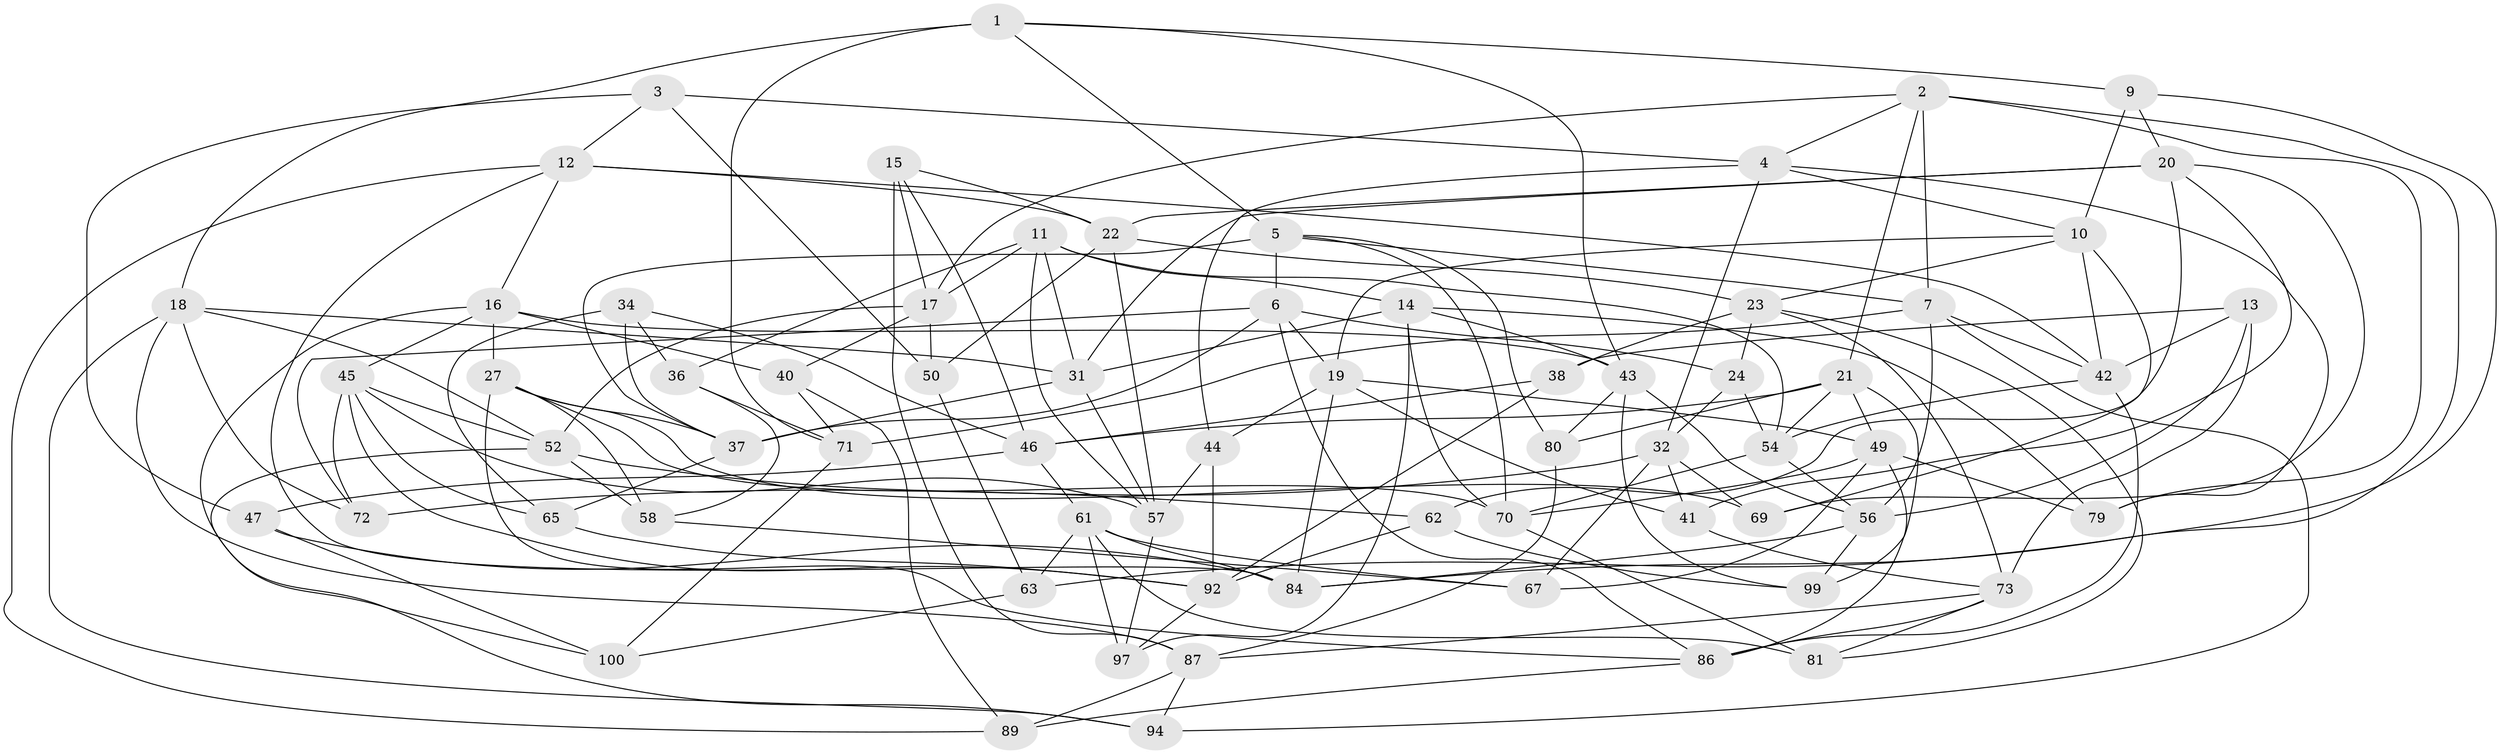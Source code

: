 // original degree distribution, {4: 1.0}
// Generated by graph-tools (version 1.1) at 2025/11/02/27/25 16:11:47]
// undirected, 67 vertices, 172 edges
graph export_dot {
graph [start="1"]
  node [color=gray90,style=filled];
  1 [super="+26"];
  2 [super="+39"];
  3;
  4 [super="+88"];
  5 [super="+8"];
  6 [super="+25"];
  7 [super="+93"];
  9;
  10 [super="+64"];
  11 [super="+35"];
  12 [super="+28"];
  13;
  14 [super="+85"];
  15;
  16 [super="+48"];
  17 [super="+29"];
  18 [super="+76"];
  19 [super="+77"];
  20 [super="+30"];
  21 [super="+33"];
  22 [super="+90"];
  23 [super="+82"];
  24;
  27 [super="+55"];
  31 [super="+83"];
  32 [super="+53"];
  34;
  36;
  37 [super="+101"];
  38;
  40;
  41;
  42 [super="+59"];
  43 [super="+75"];
  44;
  45 [super="+51"];
  46 [super="+66"];
  47;
  49 [super="+68"];
  50;
  52 [super="+102"];
  54 [super="+60"];
  56 [super="+74"];
  57 [super="+104"];
  58;
  61 [super="+106"];
  62;
  63;
  65;
  67;
  69;
  70 [super="+78"];
  71 [super="+105"];
  72;
  73 [super="+95"];
  79;
  80;
  81;
  84 [super="+91"];
  86 [super="+98"];
  87 [super="+103"];
  89;
  92 [super="+96"];
  94;
  97;
  99;
  100;
  1 -- 43;
  1 -- 71 [weight=2];
  1 -- 18;
  1 -- 5;
  1 -- 9;
  2 -- 79;
  2 -- 17;
  2 -- 84;
  2 -- 21;
  2 -- 4;
  2 -- 7;
  3 -- 47;
  3 -- 50;
  3 -- 4;
  3 -- 12;
  4 -- 79;
  4 -- 44;
  4 -- 32;
  4 -- 10;
  5 -- 37;
  5 -- 80;
  5 -- 6;
  5 -- 70;
  5 -- 7;
  6 -- 24;
  6 -- 72;
  6 -- 86;
  6 -- 19;
  6 -- 37;
  7 -- 94;
  7 -- 56;
  7 -- 71;
  7 -- 42;
  9 -- 20;
  9 -- 10;
  9 -- 63;
  10 -- 19;
  10 -- 42;
  10 -- 69;
  10 -- 23;
  11 -- 31;
  11 -- 14;
  11 -- 17;
  11 -- 36;
  11 -- 54;
  11 -- 57;
  12 -- 89;
  12 -- 22;
  12 -- 42;
  12 -- 16;
  12 -- 84;
  13 -- 38;
  13 -- 42;
  13 -- 73;
  13 -- 56;
  14 -- 70;
  14 -- 79;
  14 -- 43;
  14 -- 97;
  14 -- 31;
  15 -- 87;
  15 -- 46;
  15 -- 17;
  15 -- 22;
  16 -- 27;
  16 -- 40;
  16 -- 100;
  16 -- 43;
  16 -- 45;
  17 -- 52;
  17 -- 40;
  17 -- 50;
  18 -- 52;
  18 -- 94;
  18 -- 72;
  18 -- 87;
  18 -- 31;
  19 -- 41;
  19 -- 44;
  19 -- 49;
  19 -- 84;
  20 -- 41;
  20 -- 69;
  20 -- 62;
  20 -- 22;
  20 -- 31;
  21 -- 80;
  21 -- 99;
  21 -- 49;
  21 -- 46;
  21 -- 54;
  22 -- 57;
  22 -- 50;
  22 -- 23;
  23 -- 81;
  23 -- 24;
  23 -- 38;
  23 -- 73;
  24 -- 54;
  24 -- 32;
  27 -- 69;
  27 -- 70;
  27 -- 58;
  27 -- 37;
  27 -- 86;
  31 -- 57;
  31 -- 37;
  32 -- 72;
  32 -- 69;
  32 -- 41;
  32 -- 67;
  34 -- 46;
  34 -- 36;
  34 -- 37;
  34 -- 65;
  36 -- 58;
  36 -- 71;
  37 -- 65;
  38 -- 46;
  38 -- 92;
  40 -- 71;
  40 -- 89;
  41 -- 73;
  42 -- 86;
  42 -- 54;
  43 -- 56;
  43 -- 80;
  43 -- 99;
  44 -- 57;
  44 -- 92;
  45 -- 72;
  45 -- 65;
  45 -- 57;
  45 -- 52;
  45 -- 92;
  46 -- 61;
  46 -- 47;
  47 -- 84;
  47 -- 100;
  49 -- 79;
  49 -- 86;
  49 -- 67;
  49 -- 70;
  50 -- 63;
  52 -- 58;
  52 -- 94;
  52 -- 62;
  54 -- 56;
  54 -- 70;
  56 -- 99;
  56 -- 84;
  57 -- 97;
  58 -- 67;
  61 -- 81;
  61 -- 97;
  61 -- 67;
  61 -- 63;
  61 -- 84;
  62 -- 92;
  62 -- 99;
  63 -- 100;
  65 -- 92;
  70 -- 81;
  71 -- 100;
  73 -- 86;
  73 -- 81;
  73 -- 87;
  80 -- 87;
  86 -- 89;
  87 -- 94;
  87 -- 89;
  92 -- 97;
}
